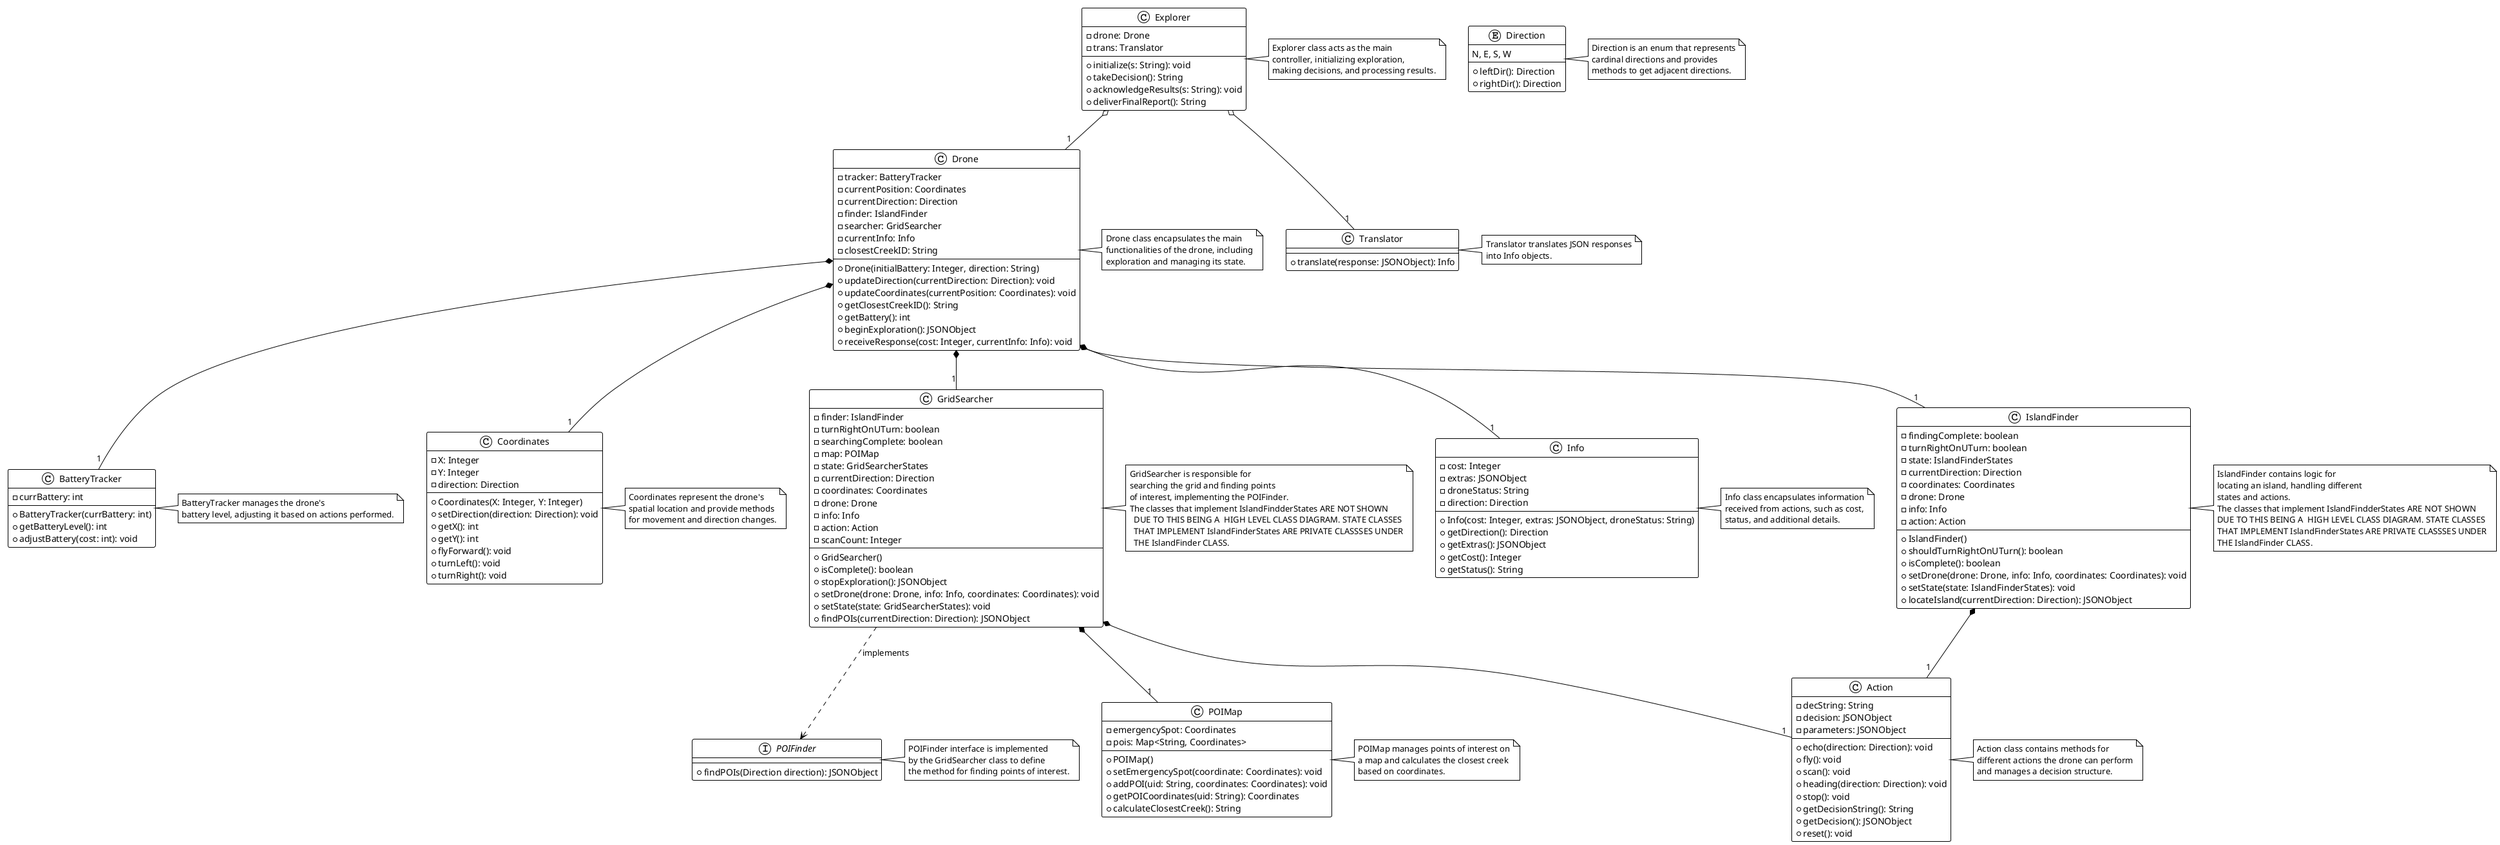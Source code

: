 @startuml
!theme plain

interface POIFinder {
  +findPOIs(Direction direction): JSONObject
}

class BatteryTracker {
  -currBattery: int
  +BatteryTracker(currBattery: int)
  +getBatteryLevel(): int
  +adjustBattery(cost: int): void
}

class Coordinates {
  -X: Integer
  -Y: Integer
  -direction: Direction
  +Coordinates(X: Integer, Y: Integer)
  +setDirection(direction: Direction): void
  +getX(): int
  +getY(): int
  +flyForward(): void
  +turnLeft(): void
  +turnRight(): void
}

enum Direction {
  N, E, S, W
  +leftDir(): Direction
  +rightDir(): Direction
}

class Drone {
  -tracker: BatteryTracker
  -currentPosition: Coordinates
  -currentDirection: Direction
  -finder: IslandFinder
  -searcher: GridSearcher
  -currentInfo: Info
  -closestCreekID: String
  +Drone(initialBattery: Integer, direction: String)
  +updateDirection(currentDirection: Direction): void
  +updateCoordinates(currentPosition: Coordinates): void
  +getClosestCreekID(): String
  +getBattery(): int
  +beginExploration(): JSONObject
  +receiveResponse(cost: Integer, currentInfo: Info): void
}

class Explorer {
  -drone: Drone
  -trans: Translator
  +initialize(s: String): void
  +takeDecision(): String
  +acknowledgeResults(s: String): void
  +deliverFinalReport(): String
}

class GridSearcher {
  -finder: IslandFinder
  -turnRightOnUTurn: boolean
  -searchingComplete: boolean
  -map: POIMap
  -state: GridSearcherStates
  -currentDirection: Direction
  -coordinates: Coordinates
  -drone: Drone
  -info: Info
  -action: Action
  -scanCount: Integer
  +GridSearcher()
  +isComplete(): boolean
  +stopExploration(): JSONObject
  +setDrone(drone: Drone, info: Info, coordinates: Coordinates): void
  +setState(state: GridSearcherStates): void
  +findPOIs(currentDirection: Direction): JSONObject
}

class Info {
  -cost: Integer
  -extras: JSONObject
  -droneStatus: String
  -direction: Direction
  +Info(cost: Integer, extras: JSONObject, droneStatus: String)
  +getDirection(): Direction
  +getExtras(): JSONObject
  +getCost(): Integer
  +getStatus(): String
}

class IslandFinder {
  -findingComplete: boolean
  -turnRightOnUTurn: boolean
  -state: IslandFinderStates
  -currentDirection: Direction
  -coordinates: Coordinates
  -drone: Drone
  -info: Info
  -action: Action
  +IslandFinder()
  +shouldTurnRightOnUTurn(): boolean
  +isComplete(): boolean
  +setDrone(drone: Drone, info: Info, coordinates: Coordinates): void
  +setState(state: IslandFinderStates): void
  +locateIsland(currentDirection: Direction): JSONObject
}

class POIMap {
  -emergencySpot: Coordinates
  -pois: Map<String, Coordinates>
  +POIMap()
  +setEmergencySpot(coordinate: Coordinates): void
  +addPOI(uid: String, coordinates: Coordinates): void
  +getPOICoordinates(uid: String): Coordinates
  +calculateClosestCreek(): String
}

class Action {
  -decString: String
  -decision: JSONObject
  -parameters: JSONObject
  +echo(direction: Direction): void
  +fly(): void
  +scan(): void
  +heading(direction: Direction): void
  +stop(): void
  +getDecisionString(): String
  +getDecision(): JSONObject
  +reset(): void
}

class Translator {
  +translate(response: JSONObject): Info
}

Drone *-- "1" BatteryTracker
Drone *-- "1" Coordinates
Drone *-- "1" IslandFinder
Drone *-- "1" GridSearcher
Drone *-- "1" Info
Explorer o-- "1" Drone
Explorer o-- "1" Translator
GridSearcher *-- "1" Action
IslandFinder *-- "1" Action
GridSearcher ..> POIFinder : implements
GridSearcher *-- "1" POIMap

note right of POIFinder
  POIFinder interface is implemented
  by the GridSearcher class to define
  the method for finding points of interest.
end note

note right of BatteryTracker
  BatteryTracker manages the drone's
  battery level, adjusting it based on actions performed.
end note

note right of Coordinates
  Coordinates represent the drone's
  spatial location and provide methods
  for movement and direction changes.
end note

note right of Direction
  Direction is an enum that represents
  cardinal directions and provides
  methods to get adjacent directions.
end note

note right of Drone
  Drone class encapsulates the main
  functionalities of the drone, including
  exploration and managing its state.
end note

note right of Explorer
  Explorer class acts as the main
  controller, initializing exploration,
  making decisions, and processing results.
end note

note right of GridSearcher
  GridSearcher is responsible for
  searching the grid and finding points
  of interest, implementing the POIFinder.
  The classes that implement IslandFindderStates ARE NOT SHOWN
    DUE TO THIS BEING A  HIGH LEVEL CLASS DIAGRAM. STATE CLASSES
    THAT IMPLEMENT IslandFinderStates ARE PRIVATE CLASSSES UNDER
    THE IslandFinder CLASS.
end note

note right of Info
  Info class encapsulates information
  received from actions, such as cost,
  status, and additional details.
end note

note right of IslandFinder
  IslandFinder contains logic for
  locating an island, handling different
  states and actions.
  The classes that implement IslandFindderStates ARE NOT SHOWN
  DUE TO THIS BEING A  HIGH LEVEL CLASS DIAGRAM. STATE CLASSES
  THAT IMPLEMENT IslandFinderStates ARE PRIVATE CLASSSES UNDER
  THE IslandFinder CLASS.
end note

note right of POIMap
  POIMap manages points of interest on
  a map and calculates the closest creek
  based on coordinates.
end note

note right of Action
  Action class contains methods for
  different actions the drone can perform
  and manages a decision structure.
end note

note right of Translator
  Translator translates JSON responses
  into Info objects.
end note

@enduml